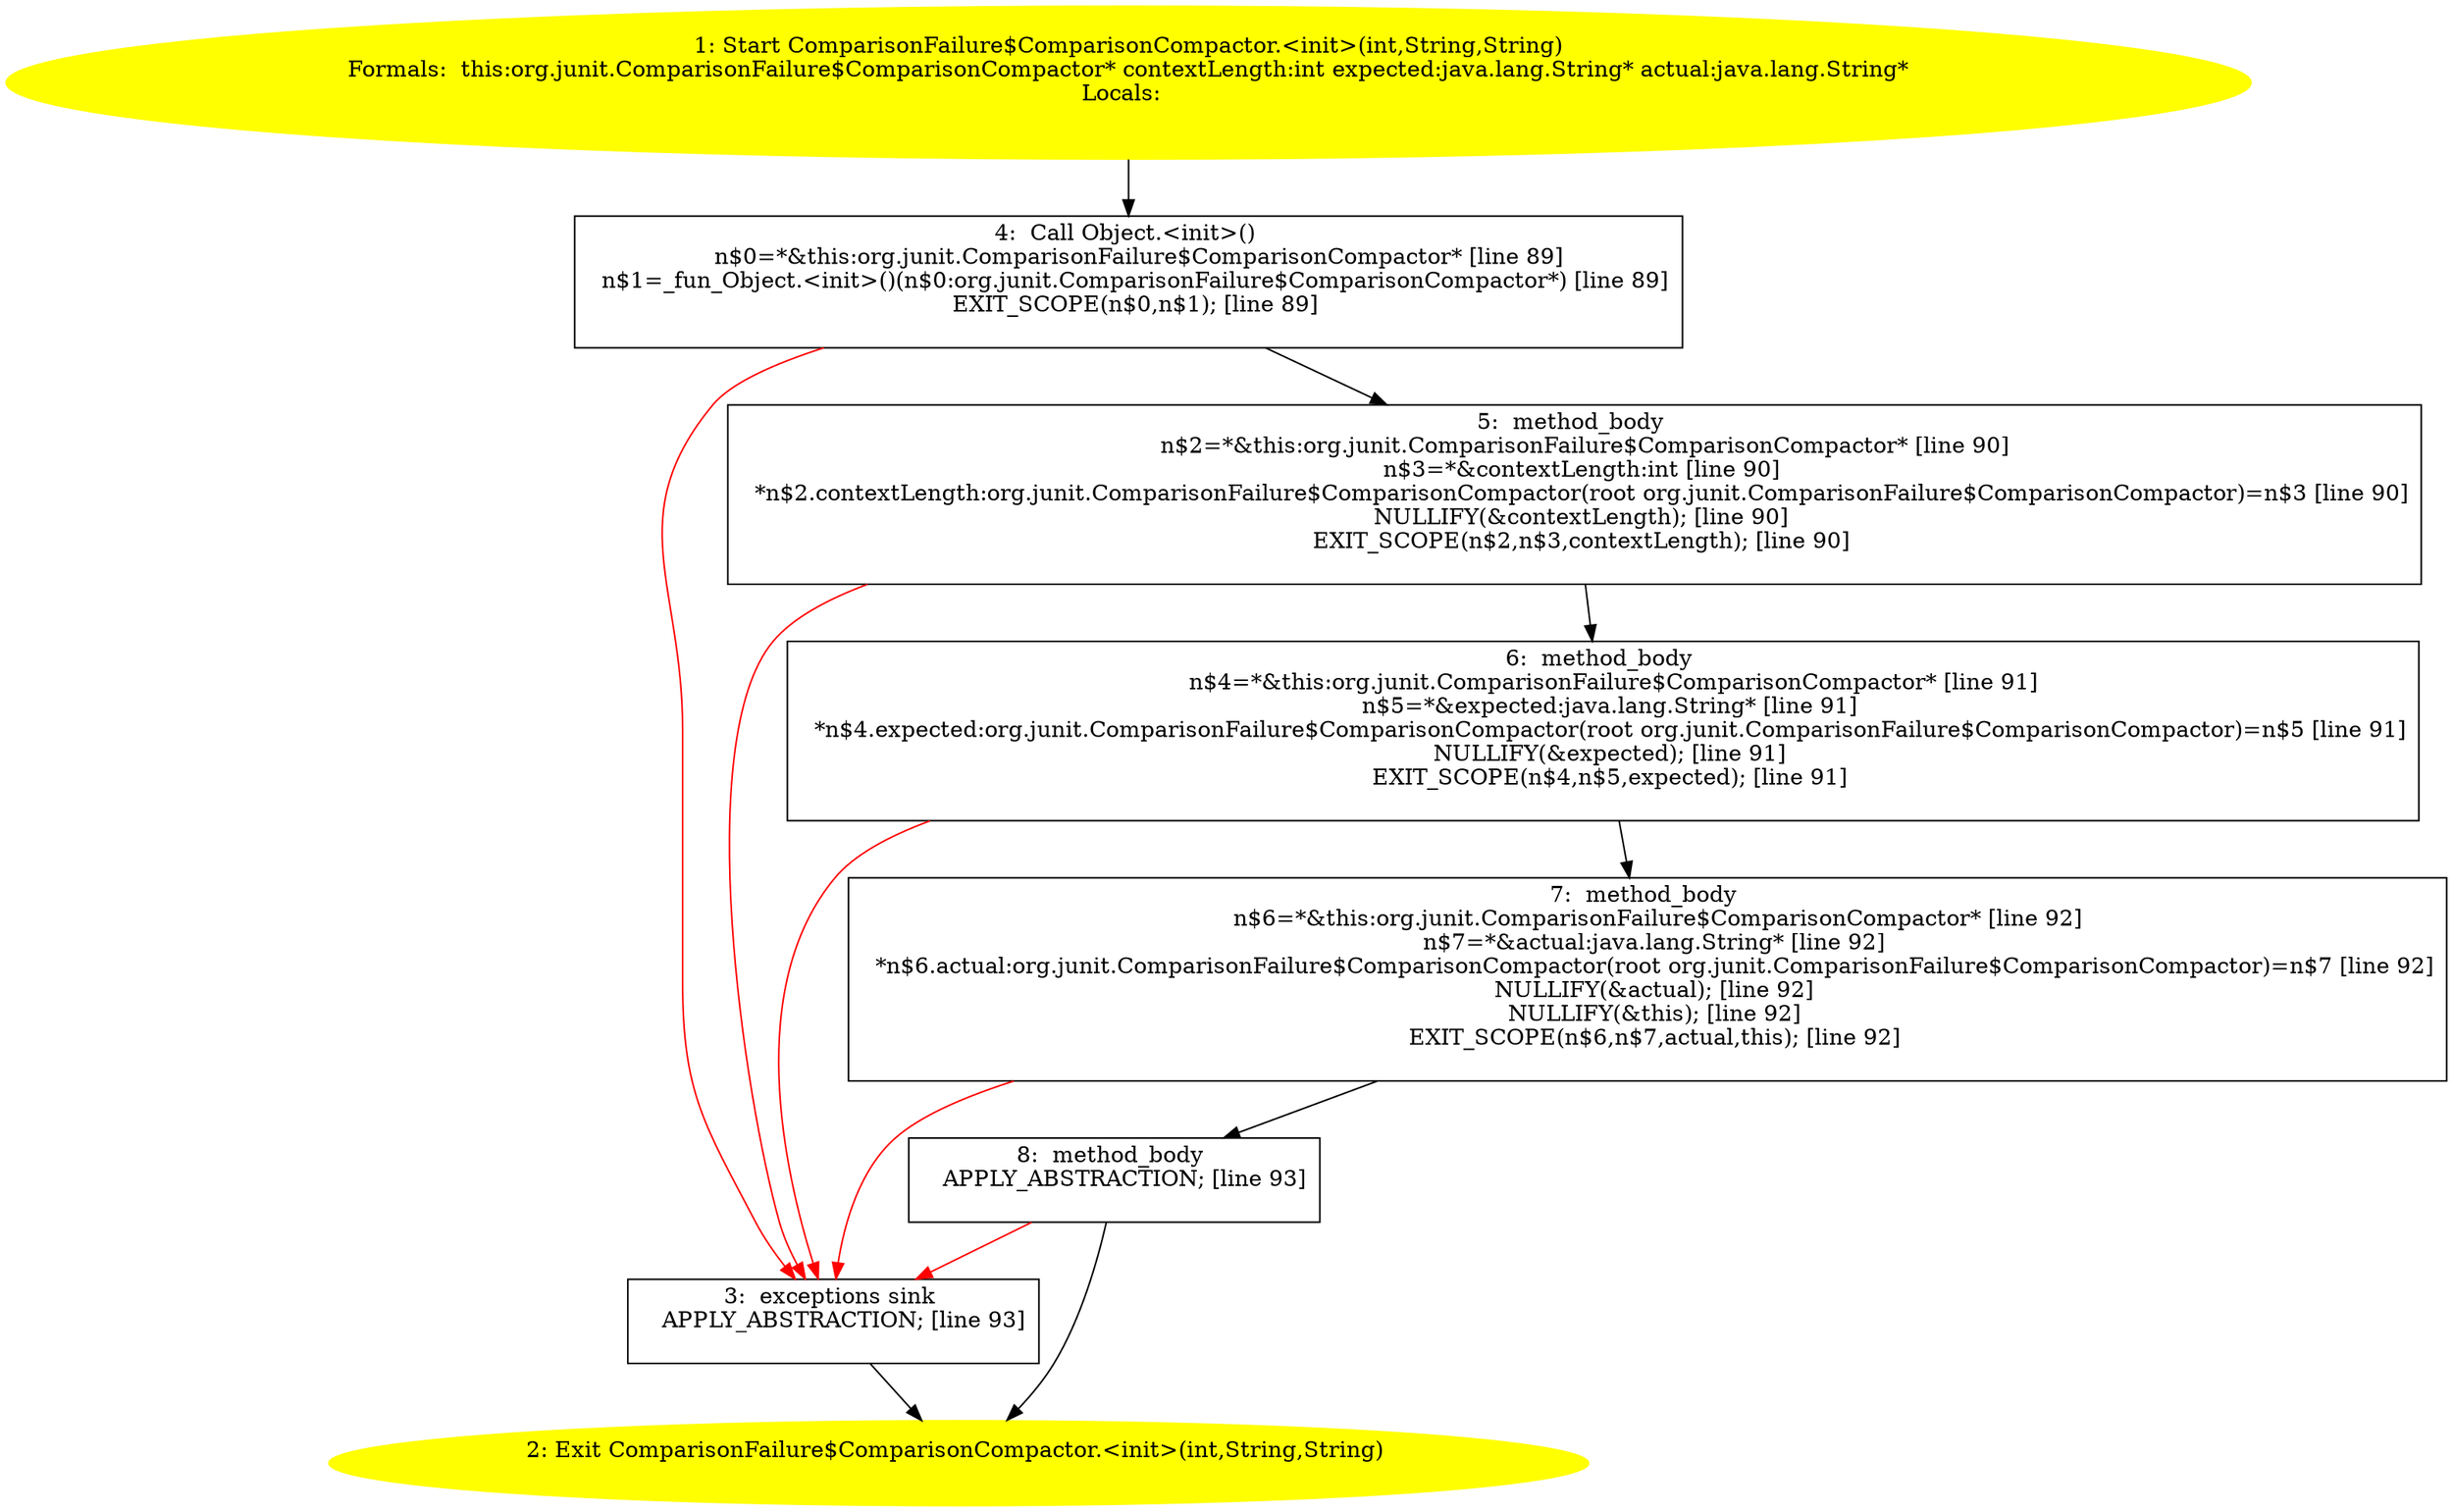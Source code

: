 /* @generated */
digraph cfg {
"org.junit.ComparisonFailure$ComparisonCompactor.<init>(int,java.lang.String,java.lang.String).e357a19aa1206a681c9150bbe492fd68_1" [label="1: Start ComparisonFailure$ComparisonCompactor.<init>(int,String,String)\nFormals:  this:org.junit.ComparisonFailure$ComparisonCompactor* contextLength:int expected:java.lang.String* actual:java.lang.String*\nLocals:  \n  " color=yellow style=filled]
	

	 "org.junit.ComparisonFailure$ComparisonCompactor.<init>(int,java.lang.String,java.lang.String).e357a19aa1206a681c9150bbe492fd68_1" -> "org.junit.ComparisonFailure$ComparisonCompactor.<init>(int,java.lang.String,java.lang.String).e357a19aa1206a681c9150bbe492fd68_4" ;
"org.junit.ComparisonFailure$ComparisonCompactor.<init>(int,java.lang.String,java.lang.String).e357a19aa1206a681c9150bbe492fd68_2" [label="2: Exit ComparisonFailure$ComparisonCompactor.<init>(int,String,String) \n  " color=yellow style=filled]
	

"org.junit.ComparisonFailure$ComparisonCompactor.<init>(int,java.lang.String,java.lang.String).e357a19aa1206a681c9150bbe492fd68_3" [label="3:  exceptions sink \n   APPLY_ABSTRACTION; [line 93]\n " shape="box"]
	

	 "org.junit.ComparisonFailure$ComparisonCompactor.<init>(int,java.lang.String,java.lang.String).e357a19aa1206a681c9150bbe492fd68_3" -> "org.junit.ComparisonFailure$ComparisonCompactor.<init>(int,java.lang.String,java.lang.String).e357a19aa1206a681c9150bbe492fd68_2" ;
"org.junit.ComparisonFailure$ComparisonCompactor.<init>(int,java.lang.String,java.lang.String).e357a19aa1206a681c9150bbe492fd68_4" [label="4:  Call Object.<init>() \n   n$0=*&this:org.junit.ComparisonFailure$ComparisonCompactor* [line 89]\n  n$1=_fun_Object.<init>()(n$0:org.junit.ComparisonFailure$ComparisonCompactor*) [line 89]\n  EXIT_SCOPE(n$0,n$1); [line 89]\n " shape="box"]
	

	 "org.junit.ComparisonFailure$ComparisonCompactor.<init>(int,java.lang.String,java.lang.String).e357a19aa1206a681c9150bbe492fd68_4" -> "org.junit.ComparisonFailure$ComparisonCompactor.<init>(int,java.lang.String,java.lang.String).e357a19aa1206a681c9150bbe492fd68_5" ;
	 "org.junit.ComparisonFailure$ComparisonCompactor.<init>(int,java.lang.String,java.lang.String).e357a19aa1206a681c9150bbe492fd68_4" -> "org.junit.ComparisonFailure$ComparisonCompactor.<init>(int,java.lang.String,java.lang.String).e357a19aa1206a681c9150bbe492fd68_3" [color="red" ];
"org.junit.ComparisonFailure$ComparisonCompactor.<init>(int,java.lang.String,java.lang.String).e357a19aa1206a681c9150bbe492fd68_5" [label="5:  method_body \n   n$2=*&this:org.junit.ComparisonFailure$ComparisonCompactor* [line 90]\n  n$3=*&contextLength:int [line 90]\n  *n$2.contextLength:org.junit.ComparisonFailure$ComparisonCompactor(root org.junit.ComparisonFailure$ComparisonCompactor)=n$3 [line 90]\n  NULLIFY(&contextLength); [line 90]\n  EXIT_SCOPE(n$2,n$3,contextLength); [line 90]\n " shape="box"]
	

	 "org.junit.ComparisonFailure$ComparisonCompactor.<init>(int,java.lang.String,java.lang.String).e357a19aa1206a681c9150bbe492fd68_5" -> "org.junit.ComparisonFailure$ComparisonCompactor.<init>(int,java.lang.String,java.lang.String).e357a19aa1206a681c9150bbe492fd68_6" ;
	 "org.junit.ComparisonFailure$ComparisonCompactor.<init>(int,java.lang.String,java.lang.String).e357a19aa1206a681c9150bbe492fd68_5" -> "org.junit.ComparisonFailure$ComparisonCompactor.<init>(int,java.lang.String,java.lang.String).e357a19aa1206a681c9150bbe492fd68_3" [color="red" ];
"org.junit.ComparisonFailure$ComparisonCompactor.<init>(int,java.lang.String,java.lang.String).e357a19aa1206a681c9150bbe492fd68_6" [label="6:  method_body \n   n$4=*&this:org.junit.ComparisonFailure$ComparisonCompactor* [line 91]\n  n$5=*&expected:java.lang.String* [line 91]\n  *n$4.expected:org.junit.ComparisonFailure$ComparisonCompactor(root org.junit.ComparisonFailure$ComparisonCompactor)=n$5 [line 91]\n  NULLIFY(&expected); [line 91]\n  EXIT_SCOPE(n$4,n$5,expected); [line 91]\n " shape="box"]
	

	 "org.junit.ComparisonFailure$ComparisonCompactor.<init>(int,java.lang.String,java.lang.String).e357a19aa1206a681c9150bbe492fd68_6" -> "org.junit.ComparisonFailure$ComparisonCompactor.<init>(int,java.lang.String,java.lang.String).e357a19aa1206a681c9150bbe492fd68_7" ;
	 "org.junit.ComparisonFailure$ComparisonCompactor.<init>(int,java.lang.String,java.lang.String).e357a19aa1206a681c9150bbe492fd68_6" -> "org.junit.ComparisonFailure$ComparisonCompactor.<init>(int,java.lang.String,java.lang.String).e357a19aa1206a681c9150bbe492fd68_3" [color="red" ];
"org.junit.ComparisonFailure$ComparisonCompactor.<init>(int,java.lang.String,java.lang.String).e357a19aa1206a681c9150bbe492fd68_7" [label="7:  method_body \n   n$6=*&this:org.junit.ComparisonFailure$ComparisonCompactor* [line 92]\n  n$7=*&actual:java.lang.String* [line 92]\n  *n$6.actual:org.junit.ComparisonFailure$ComparisonCompactor(root org.junit.ComparisonFailure$ComparisonCompactor)=n$7 [line 92]\n  NULLIFY(&actual); [line 92]\n  NULLIFY(&this); [line 92]\n  EXIT_SCOPE(n$6,n$7,actual,this); [line 92]\n " shape="box"]
	

	 "org.junit.ComparisonFailure$ComparisonCompactor.<init>(int,java.lang.String,java.lang.String).e357a19aa1206a681c9150bbe492fd68_7" -> "org.junit.ComparisonFailure$ComparisonCompactor.<init>(int,java.lang.String,java.lang.String).e357a19aa1206a681c9150bbe492fd68_8" ;
	 "org.junit.ComparisonFailure$ComparisonCompactor.<init>(int,java.lang.String,java.lang.String).e357a19aa1206a681c9150bbe492fd68_7" -> "org.junit.ComparisonFailure$ComparisonCompactor.<init>(int,java.lang.String,java.lang.String).e357a19aa1206a681c9150bbe492fd68_3" [color="red" ];
"org.junit.ComparisonFailure$ComparisonCompactor.<init>(int,java.lang.String,java.lang.String).e357a19aa1206a681c9150bbe492fd68_8" [label="8:  method_body \n   APPLY_ABSTRACTION; [line 93]\n " shape="box"]
	

	 "org.junit.ComparisonFailure$ComparisonCompactor.<init>(int,java.lang.String,java.lang.String).e357a19aa1206a681c9150bbe492fd68_8" -> "org.junit.ComparisonFailure$ComparisonCompactor.<init>(int,java.lang.String,java.lang.String).e357a19aa1206a681c9150bbe492fd68_2" ;
	 "org.junit.ComparisonFailure$ComparisonCompactor.<init>(int,java.lang.String,java.lang.String).e357a19aa1206a681c9150bbe492fd68_8" -> "org.junit.ComparisonFailure$ComparisonCompactor.<init>(int,java.lang.String,java.lang.String).e357a19aa1206a681c9150bbe492fd68_3" [color="red" ];
}

